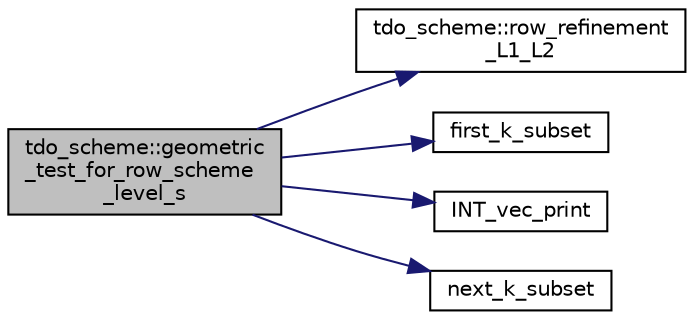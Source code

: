 digraph "tdo_scheme::geometric_test_for_row_scheme_level_s"
{
  edge [fontname="Helvetica",fontsize="10",labelfontname="Helvetica",labelfontsize="10"];
  node [fontname="Helvetica",fontsize="10",shape=record];
  rankdir="LR";
  Node64 [label="tdo_scheme::geometric\l_test_for_row_scheme\l_level_s",height=0.2,width=0.4,color="black", fillcolor="grey75", style="filled", fontcolor="black"];
  Node64 -> Node65 [color="midnightblue",fontsize="10",style="solid",fontname="Helvetica"];
  Node65 [label="tdo_scheme::row_refinement\l_L1_L2",height=0.2,width=0.4,color="black", fillcolor="white", style="filled",URL="$d7/dbc/classtdo__scheme.html#a0e9219a94a8ac92ceb2d4aeb42200ad6"];
  Node64 -> Node66 [color="midnightblue",fontsize="10",style="solid",fontname="Helvetica"];
  Node66 [label="first_k_subset",height=0.2,width=0.4,color="black", fillcolor="white", style="filled",URL="$d2/d7c/combinatorics_8_c.html#ae927aec4a5b64166d7793be334fc82b5"];
  Node64 -> Node67 [color="midnightblue",fontsize="10",style="solid",fontname="Helvetica"];
  Node67 [label="INT_vec_print",height=0.2,width=0.4,color="black", fillcolor="white", style="filled",URL="$df/dbf/sajeeb_8_c.html#a79a5901af0b47dd0d694109543c027fe"];
  Node64 -> Node68 [color="midnightblue",fontsize="10",style="solid",fontname="Helvetica"];
  Node68 [label="next_k_subset",height=0.2,width=0.4,color="black", fillcolor="white", style="filled",URL="$d2/d7c/combinatorics_8_c.html#a775056f4f5ce3fe0bb7f9db279934c9b"];
}
